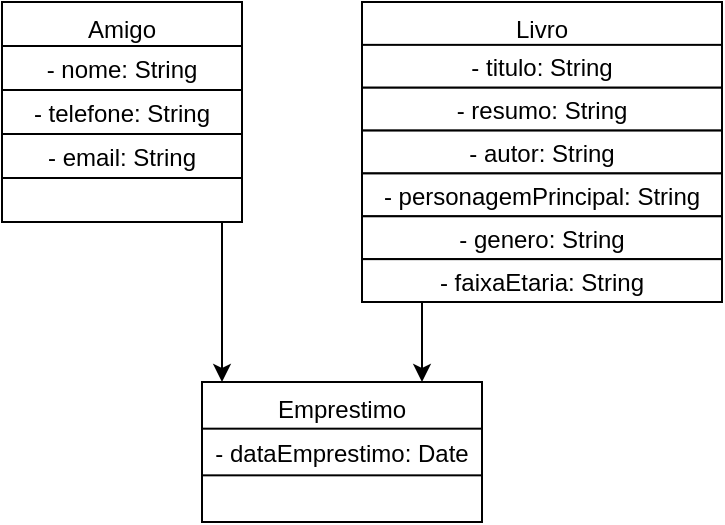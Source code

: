 <mxfile version="25.0.1">
  <diagram name="Página-1" id="bAw9fzppdBrY8vLapZxk">
    <mxGraphModel dx="1348" dy="759" grid="1" gridSize="10" guides="1" tooltips="1" connect="1" arrows="1" fold="1" page="1" pageScale="1" pageWidth="827" pageHeight="1169" math="0" shadow="0">
      <root>
        <mxCell id="0" />
        <mxCell id="1" parent="0" />
        <mxCell id="b7-VyF0SgWxOTYahhtlN-1" value="Amigo" style="shape=rectangle;whiteSpace=wrap;verticalAlign=top;" vertex="1" parent="1">
          <mxGeometry x="180" y="150" width="120" height="110" as="geometry" />
        </mxCell>
        <mxCell id="b7-VyF0SgWxOTYahhtlN-2" value="- nome: String" vertex="1" parent="b7-VyF0SgWxOTYahhtlN-1">
          <mxGeometry y="22" width="120" height="22" as="geometry" />
        </mxCell>
        <mxCell id="b7-VyF0SgWxOTYahhtlN-3" value="- telefone: String" vertex="1" parent="b7-VyF0SgWxOTYahhtlN-1">
          <mxGeometry y="44" width="120" height="22" as="geometry" />
        </mxCell>
        <mxCell id="b7-VyF0SgWxOTYahhtlN-4" value="- email: String" vertex="1" parent="b7-VyF0SgWxOTYahhtlN-1">
          <mxGeometry y="66" width="120" height="22" as="geometry" />
        </mxCell>
        <mxCell id="b7-VyF0SgWxOTYahhtlN-5" value="Livro" style="shape=rectangle;whiteSpace=wrap;verticalAlign=top;" vertex="1" parent="1">
          <mxGeometry x="360" y="150" width="180" height="150" as="geometry" />
        </mxCell>
        <mxCell id="b7-VyF0SgWxOTYahhtlN-6" value="- titulo: String" vertex="1" parent="b7-VyF0SgWxOTYahhtlN-5">
          <mxGeometry y="21.429" width="180" height="21.429" as="geometry" />
        </mxCell>
        <mxCell id="b7-VyF0SgWxOTYahhtlN-7" value="- resumo: String" vertex="1" parent="b7-VyF0SgWxOTYahhtlN-5">
          <mxGeometry y="42.857" width="180" height="21.429" as="geometry" />
        </mxCell>
        <mxCell id="b7-VyF0SgWxOTYahhtlN-8" value="- autor: String" vertex="1" parent="b7-VyF0SgWxOTYahhtlN-5">
          <mxGeometry y="64.286" width="180" height="21.429" as="geometry" />
        </mxCell>
        <mxCell id="b7-VyF0SgWxOTYahhtlN-9" value="- personagemPrincipal: String" vertex="1" parent="b7-VyF0SgWxOTYahhtlN-5">
          <mxGeometry y="85.714" width="180" height="21.429" as="geometry" />
        </mxCell>
        <mxCell id="b7-VyF0SgWxOTYahhtlN-10" value="- genero: String" vertex="1" parent="b7-VyF0SgWxOTYahhtlN-5">
          <mxGeometry y="107.143" width="180" height="21.429" as="geometry" />
        </mxCell>
        <mxCell id="b7-VyF0SgWxOTYahhtlN-11" value="- faixaEtaria: String" vertex="1" parent="b7-VyF0SgWxOTYahhtlN-5">
          <mxGeometry y="128.571" width="180" height="21.429" as="geometry" />
        </mxCell>
        <mxCell id="b7-VyF0SgWxOTYahhtlN-12" value="Emprestimo" style="shape=rectangle;whiteSpace=wrap;verticalAlign=top;" vertex="1" parent="1">
          <mxGeometry x="280" y="340" width="140" height="70" as="geometry" />
        </mxCell>
        <mxCell id="b7-VyF0SgWxOTYahhtlN-13" value="- dataEmprestimo: Date" vertex="1" parent="b7-VyF0SgWxOTYahhtlN-12">
          <mxGeometry y="23.333" width="140" height="23.333" as="geometry" />
        </mxCell>
        <mxCell id="b7-VyF0SgWxOTYahhtlN-14" style="edgeStyle=elbowEdgeStyle;" edge="1" parent="1" source="b7-VyF0SgWxOTYahhtlN-1" target="b7-VyF0SgWxOTYahhtlN-12">
          <mxGeometry relative="1" as="geometry" />
        </mxCell>
        <mxCell id="b7-VyF0SgWxOTYahhtlN-15" style="edgeStyle=elbowEdgeStyle;" edge="1" parent="1" source="b7-VyF0SgWxOTYahhtlN-5" target="b7-VyF0SgWxOTYahhtlN-12">
          <mxGeometry relative="1" as="geometry" />
        </mxCell>
      </root>
    </mxGraphModel>
  </diagram>
</mxfile>

